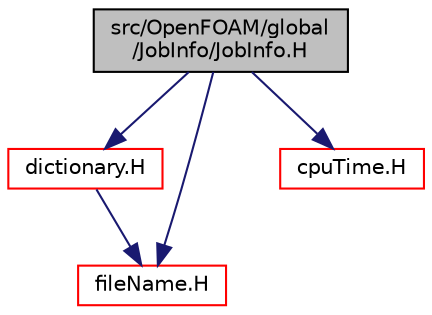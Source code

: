 digraph "src/OpenFOAM/global/JobInfo/JobInfo.H"
{
  bgcolor="transparent";
  edge [fontname="Helvetica",fontsize="10",labelfontname="Helvetica",labelfontsize="10"];
  node [fontname="Helvetica",fontsize="10",shape=record];
  Node0 [label="src/OpenFOAM/global\l/JobInfo/JobInfo.H",height=0.2,width=0.4,color="black", fillcolor="grey75", style="filled", fontcolor="black"];
  Node0 -> Node1 [color="midnightblue",fontsize="10",style="solid",fontname="Helvetica"];
  Node1 [label="dictionary.H",height=0.2,width=0.4,color="red",URL="$a09506.html"];
  Node1 -> Node48 [color="midnightblue",fontsize="10",style="solid",fontname="Helvetica"];
  Node48 [label="fileName.H",height=0.2,width=0.4,color="red",URL="$a13436.html"];
  Node0 -> Node48 [color="midnightblue",fontsize="10",style="solid",fontname="Helvetica"];
  Node0 -> Node85 [color="midnightblue",fontsize="10",style="solid",fontname="Helvetica"];
  Node85 [label="cpuTime.H",height=0.2,width=0.4,color="red",URL="$a13745.html"];
}
